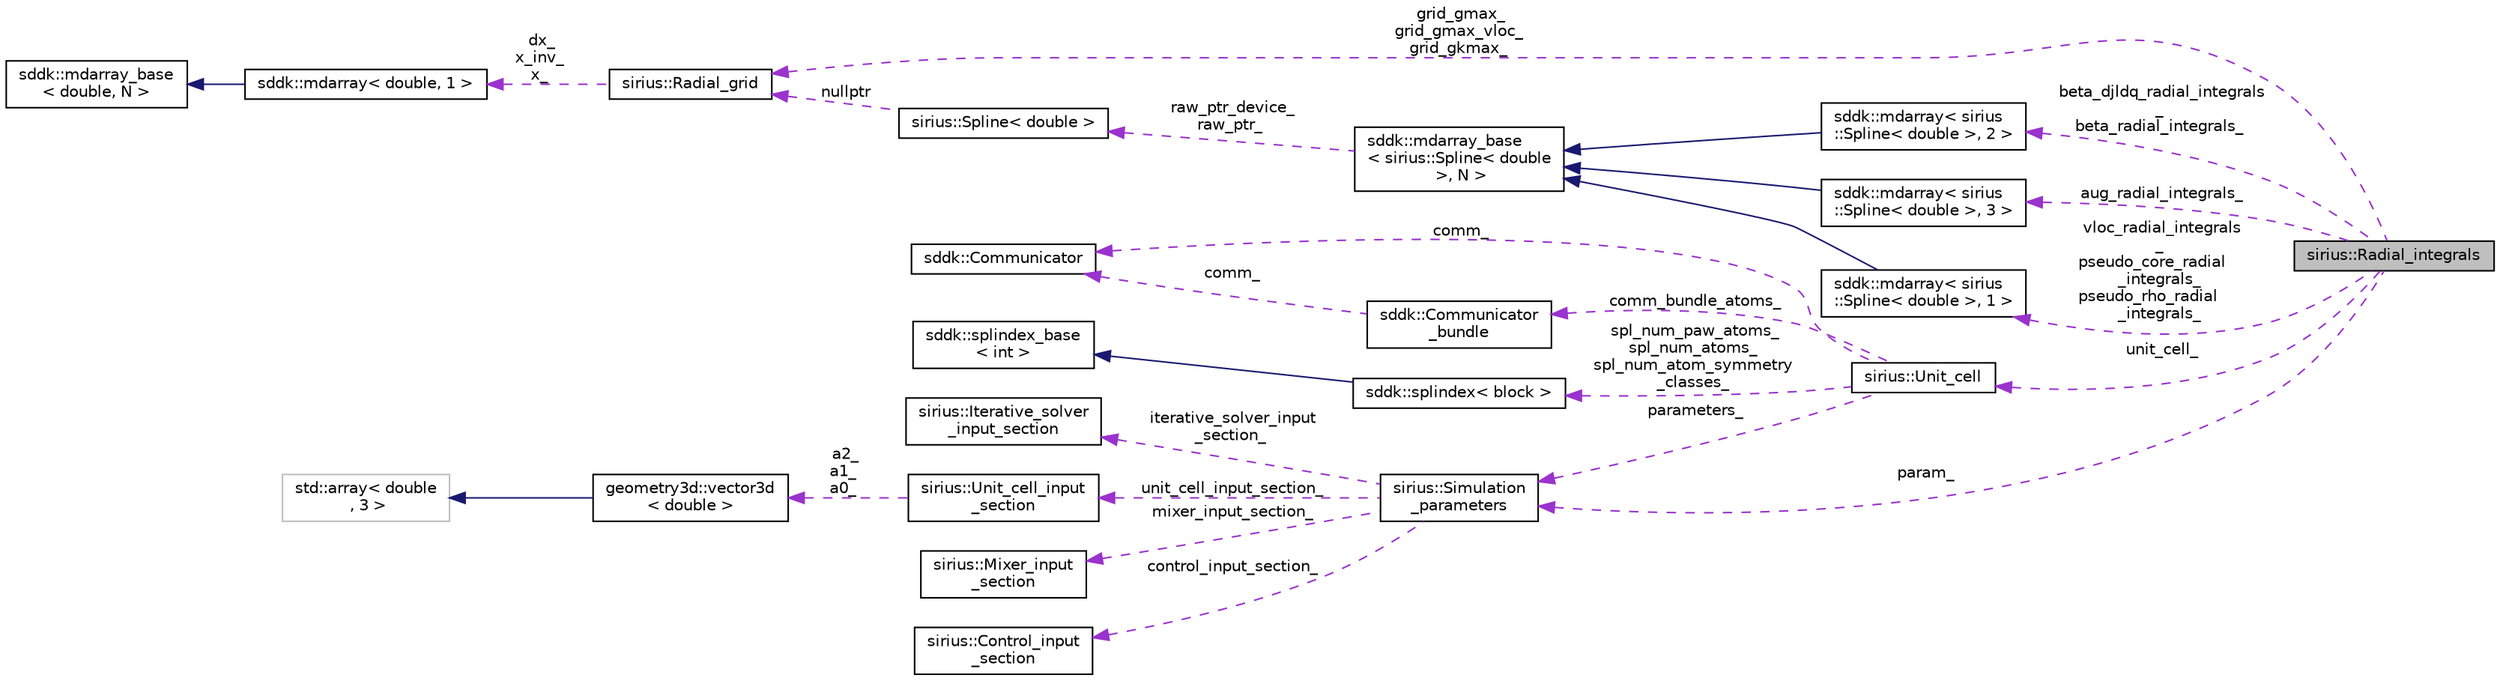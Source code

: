 digraph "sirius::Radial_integrals"
{
 // INTERACTIVE_SVG=YES
  edge [fontname="Helvetica",fontsize="10",labelfontname="Helvetica",labelfontsize="10"];
  node [fontname="Helvetica",fontsize="10",shape=record];
  rankdir="LR";
  Node1 [label="sirius::Radial_integrals",height=0.2,width=0.4,color="black", fillcolor="grey75", style="filled", fontcolor="black"];
  Node2 -> Node1 [dir="back",color="darkorchid3",fontsize="10",style="dashed",label=" beta_djldq_radial_integrals\l_\nbeta_radial_integrals_" ,fontname="Helvetica"];
  Node2 [label="sddk::mdarray\< sirius\l::Spline\< double \>, 2 \>",height=0.2,width=0.4,color="black", fillcolor="white", style="filled",URL="$classsddk_1_1mdarray.html"];
  Node3 -> Node2 [dir="back",color="midnightblue",fontsize="10",style="solid",fontname="Helvetica"];
  Node3 [label="sddk::mdarray_base\l\< sirius::Spline\< double\l \>, N \>",height=0.2,width=0.4,color="black", fillcolor="white", style="filled",URL="$classsddk_1_1mdarray__base.html"];
  Node4 -> Node3 [dir="back",color="darkorchid3",fontsize="10",style="dashed",label=" raw_ptr_device_\nraw_ptr_" ,fontname="Helvetica"];
  Node4 [label="sirius::Spline\< double \>",height=0.2,width=0.4,color="black", fillcolor="white", style="filled",URL="$classsirius_1_1_spline.html"];
  Node5 -> Node4 [dir="back",color="darkorchid3",fontsize="10",style="dashed",label=" nullptr" ,fontname="Helvetica"];
  Node5 [label="sirius::Radial_grid",height=0.2,width=0.4,color="black", fillcolor="white", style="filled",URL="$classsirius_1_1_radial__grid.html",tooltip="Radial grid for a muffin-tin or an isolated atom. "];
  Node6 -> Node5 [dir="back",color="darkorchid3",fontsize="10",style="dashed",label=" dx_\nx_inv_\nx_" ,fontname="Helvetica"];
  Node6 [label="sddk::mdarray\< double, 1 \>",height=0.2,width=0.4,color="black", fillcolor="white", style="filled",URL="$classsddk_1_1mdarray.html"];
  Node7 -> Node6 [dir="back",color="midnightblue",fontsize="10",style="solid",fontname="Helvetica"];
  Node7 [label="sddk::mdarray_base\l\< double, N \>",height=0.2,width=0.4,color="black", fillcolor="white", style="filled",URL="$classsddk_1_1mdarray__base.html"];
  Node8 -> Node1 [dir="back",color="darkorchid3",fontsize="10",style="dashed",label=" aug_radial_integrals_" ,fontname="Helvetica"];
  Node8 [label="sddk::mdarray\< sirius\l::Spline\< double \>, 3 \>",height=0.2,width=0.4,color="black", fillcolor="white", style="filled",URL="$classsddk_1_1mdarray.html"];
  Node3 -> Node8 [dir="back",color="midnightblue",fontsize="10",style="solid",fontname="Helvetica"];
  Node9 -> Node1 [dir="back",color="darkorchid3",fontsize="10",style="dashed",label=" vloc_radial_integrals\l_\npseudo_core_radial\l_integrals_\npseudo_rho_radial\l_integrals_" ,fontname="Helvetica"];
  Node9 [label="sddk::mdarray\< sirius\l::Spline\< double \>, 1 \>",height=0.2,width=0.4,color="black", fillcolor="white", style="filled",URL="$classsddk_1_1mdarray.html"];
  Node3 -> Node9 [dir="back",color="midnightblue",fontsize="10",style="solid",fontname="Helvetica"];
  Node10 -> Node1 [dir="back",color="darkorchid3",fontsize="10",style="dashed",label=" unit_cell_" ,fontname="Helvetica"];
  Node10 [label="sirius::Unit_cell",height=0.2,width=0.4,color="black", fillcolor="white", style="filled",URL="$classsirius_1_1_unit__cell.html"];
  Node11 -> Node10 [dir="back",color="darkorchid3",fontsize="10",style="dashed",label=" comm_bundle_atoms_" ,fontname="Helvetica"];
  Node11 [label="sddk::Communicator\l_bundle",height=0.2,width=0.4,color="black", fillcolor="white", style="filled",URL="$classsddk_1_1_communicator__bundle.html",tooltip="A bundle of MPI communicators. "];
  Node12 -> Node11 [dir="back",color="darkorchid3",fontsize="10",style="dashed",label=" comm_" ,fontname="Helvetica"];
  Node12 [label="sddk::Communicator",height=0.2,width=0.4,color="black", fillcolor="white", style="filled",URL="$classsddk_1_1_communicator.html",tooltip="MPI communicator wrapper. "];
  Node13 -> Node10 [dir="back",color="darkorchid3",fontsize="10",style="dashed",label=" spl_num_paw_atoms_\nspl_num_atoms_\nspl_num_atom_symmetry\l_classes_" ,fontname="Helvetica"];
  Node13 [label="sddk::splindex\< block \>",height=0.2,width=0.4,color="black", fillcolor="white", style="filled",URL="$classsddk_1_1splindex.html"];
  Node14 -> Node13 [dir="back",color="midnightblue",fontsize="10",style="solid",fontname="Helvetica"];
  Node14 [label="sddk::splindex_base\l\< int \>",height=0.2,width=0.4,color="black", fillcolor="white", style="filled",URL="$classsddk_1_1splindex__base.html"];
  Node12 -> Node10 [dir="back",color="darkorchid3",fontsize="10",style="dashed",label=" comm_" ,fontname="Helvetica"];
  Node15 -> Node10 [dir="back",color="darkorchid3",fontsize="10",style="dashed",label=" parameters_" ,fontname="Helvetica"];
  Node15 [label="sirius::Simulation\l_parameters",height=0.2,width=0.4,color="black", fillcolor="white", style="filled",URL="$classsirius_1_1_simulation__parameters.html",tooltip="Basic parameters of the simulation. "];
  Node16 -> Node15 [dir="back",color="darkorchid3",fontsize="10",style="dashed",label=" iterative_solver_input\l_section_" ,fontname="Helvetica"];
  Node16 [label="sirius::Iterative_solver\l_input_section",height=0.2,width=0.4,color="black", fillcolor="white", style="filled",URL="$structsirius_1_1_iterative__solver__input__section.html"];
  Node17 -> Node15 [dir="back",color="darkorchid3",fontsize="10",style="dashed",label=" unit_cell_input_section_" ,fontname="Helvetica"];
  Node17 [label="sirius::Unit_cell_input\l_section",height=0.2,width=0.4,color="black", fillcolor="white", style="filled",URL="$structsirius_1_1_unit__cell__input__section.html",tooltip="Parse unit cell input section. "];
  Node18 -> Node17 [dir="back",color="darkorchid3",fontsize="10",style="dashed",label=" a2_\na1_\na0_" ,fontname="Helvetica"];
  Node18 [label="geometry3d::vector3d\l\< double \>",height=0.2,width=0.4,color="black", fillcolor="white", style="filled",URL="$classgeometry3d_1_1vector3d.html"];
  Node19 -> Node18 [dir="back",color="midnightblue",fontsize="10",style="solid",fontname="Helvetica"];
  Node19 [label="std::array\< double\l , 3 \>",height=0.2,width=0.4,color="grey75", fillcolor="white", style="filled"];
  Node20 -> Node15 [dir="back",color="darkorchid3",fontsize="10",style="dashed",label=" mixer_input_section_" ,fontname="Helvetica"];
  Node20 [label="sirius::Mixer_input\l_section",height=0.2,width=0.4,color="black", fillcolor="white", style="filled",URL="$structsirius_1_1_mixer__input__section.html"];
  Node21 -> Node15 [dir="back",color="darkorchid3",fontsize="10",style="dashed",label=" control_input_section_" ,fontname="Helvetica"];
  Node21 [label="sirius::Control_input\l_section",height=0.2,width=0.4,color="black", fillcolor="white", style="filled",URL="$structsirius_1_1_control__input__section.html",tooltip="Parse control input section. "];
  Node15 -> Node1 [dir="back",color="darkorchid3",fontsize="10",style="dashed",label=" param_" ,fontname="Helvetica"];
  Node5 -> Node1 [dir="back",color="darkorchid3",fontsize="10",style="dashed",label=" grid_gmax_\ngrid_gmax_vloc_\ngrid_gkmax_" ,fontname="Helvetica"];
}
